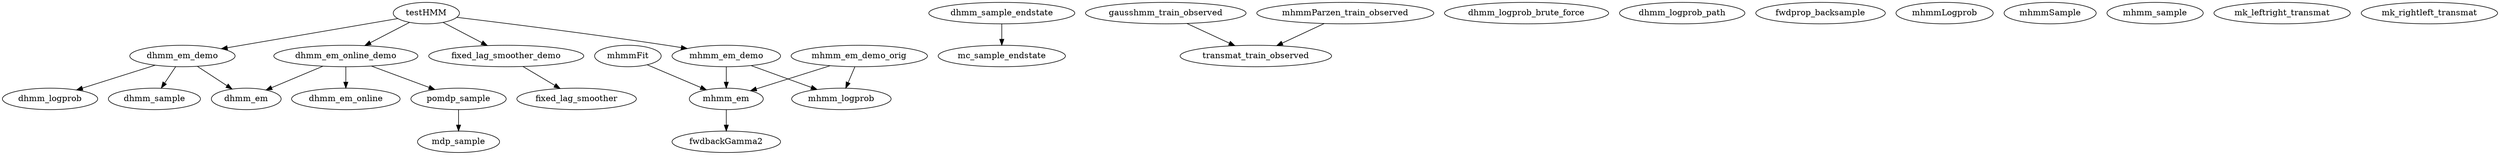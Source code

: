 /* Created by mdot for Matlab */
digraph m2html {
  dhmm_em_demo -> dhmm_em;
  dhmm_em_demo -> dhmm_logprob;
  dhmm_em_demo -> dhmm_sample;
  dhmm_em_online_demo -> dhmm_em;
  dhmm_em_online_demo -> dhmm_em_online;
  dhmm_em_online_demo -> pomdp_sample;
  dhmm_sample_endstate -> mc_sample_endstate;
  fixed_lag_smoother_demo -> fixed_lag_smoother;
  gausshmm_train_observed -> transmat_train_observed;
  mhmmFit -> mhmm_em;
  mhmmParzen_train_observed -> transmat_train_observed;
  mhmm_em -> fwdbackGamma2;
  mhmm_em_demo -> mhmm_em;
  mhmm_em_demo -> mhmm_logprob;
  mhmm_em_demo_orig -> mhmm_em;
  mhmm_em_demo_orig -> mhmm_logprob;
  pomdp_sample -> mdp_sample;
  testHMM -> dhmm_em_demo;
  testHMM -> dhmm_em_online_demo;
  testHMM -> fixed_lag_smoother_demo;
  testHMM -> mhmm_em_demo;

  dhmm_em [URL="dhmm_em.html"];
  dhmm_em_demo [URL="dhmm_em_demo.html"];
  dhmm_em_online [URL="dhmm_em_online.html"];
  dhmm_em_online_demo [URL="dhmm_em_online_demo.html"];
  dhmm_logprob [URL="dhmm_logprob.html"];
  dhmm_logprob_brute_force [URL="dhmm_logprob_brute_force.html"];
  dhmm_logprob_path [URL="dhmm_logprob_path.html"];
  dhmm_sample [URL="dhmm_sample.html"];
  dhmm_sample_endstate [URL="dhmm_sample_endstate.html"];
  fixed_lag_smoother [URL="fixed_lag_smoother.html"];
  fixed_lag_smoother_demo [URL="fixed_lag_smoother_demo.html"];
  fwdbackGamma2 [URL="fwdbackGamma2.html"];
  fwdprop_backsample [URL="fwdprop_backsample.html"];
  gausshmm_train_observed [URL="gausshmm_train_observed.html"];
  mc_sample_endstate [URL="mc_sample_endstate.html"];
  mdp_sample [URL="mdp_sample.html"];
  mhmmFit [URL="mhmmFit.html"];
  mhmmLogprob [URL="mhmmLogprob.html"];
  mhmmParzen_train_observed [URL="mhmmParzen_train_observed.html"];
  mhmmSample [URL="mhmmSample.html"];
  mhmm_em [URL="mhmm_em.html"];
  mhmm_em_demo [URL="mhmm_em_demo.html"];
  mhmm_em_demo_orig [URL="mhmm_em_demo_orig.html"];
  mhmm_logprob [URL="mhmm_logprob.html"];
  mhmm_sample [URL="mhmm_sample.html"];
  mk_leftright_transmat [URL="mk_leftright_transmat.html"];
  mk_rightleft_transmat [URL="mk_rightleft_transmat.html"];
  pomdp_sample [URL="pomdp_sample.html"];
  testHMM [URL="testHMM.html"];
  transmat_train_observed [URL="transmat_train_observed.html"];
}
